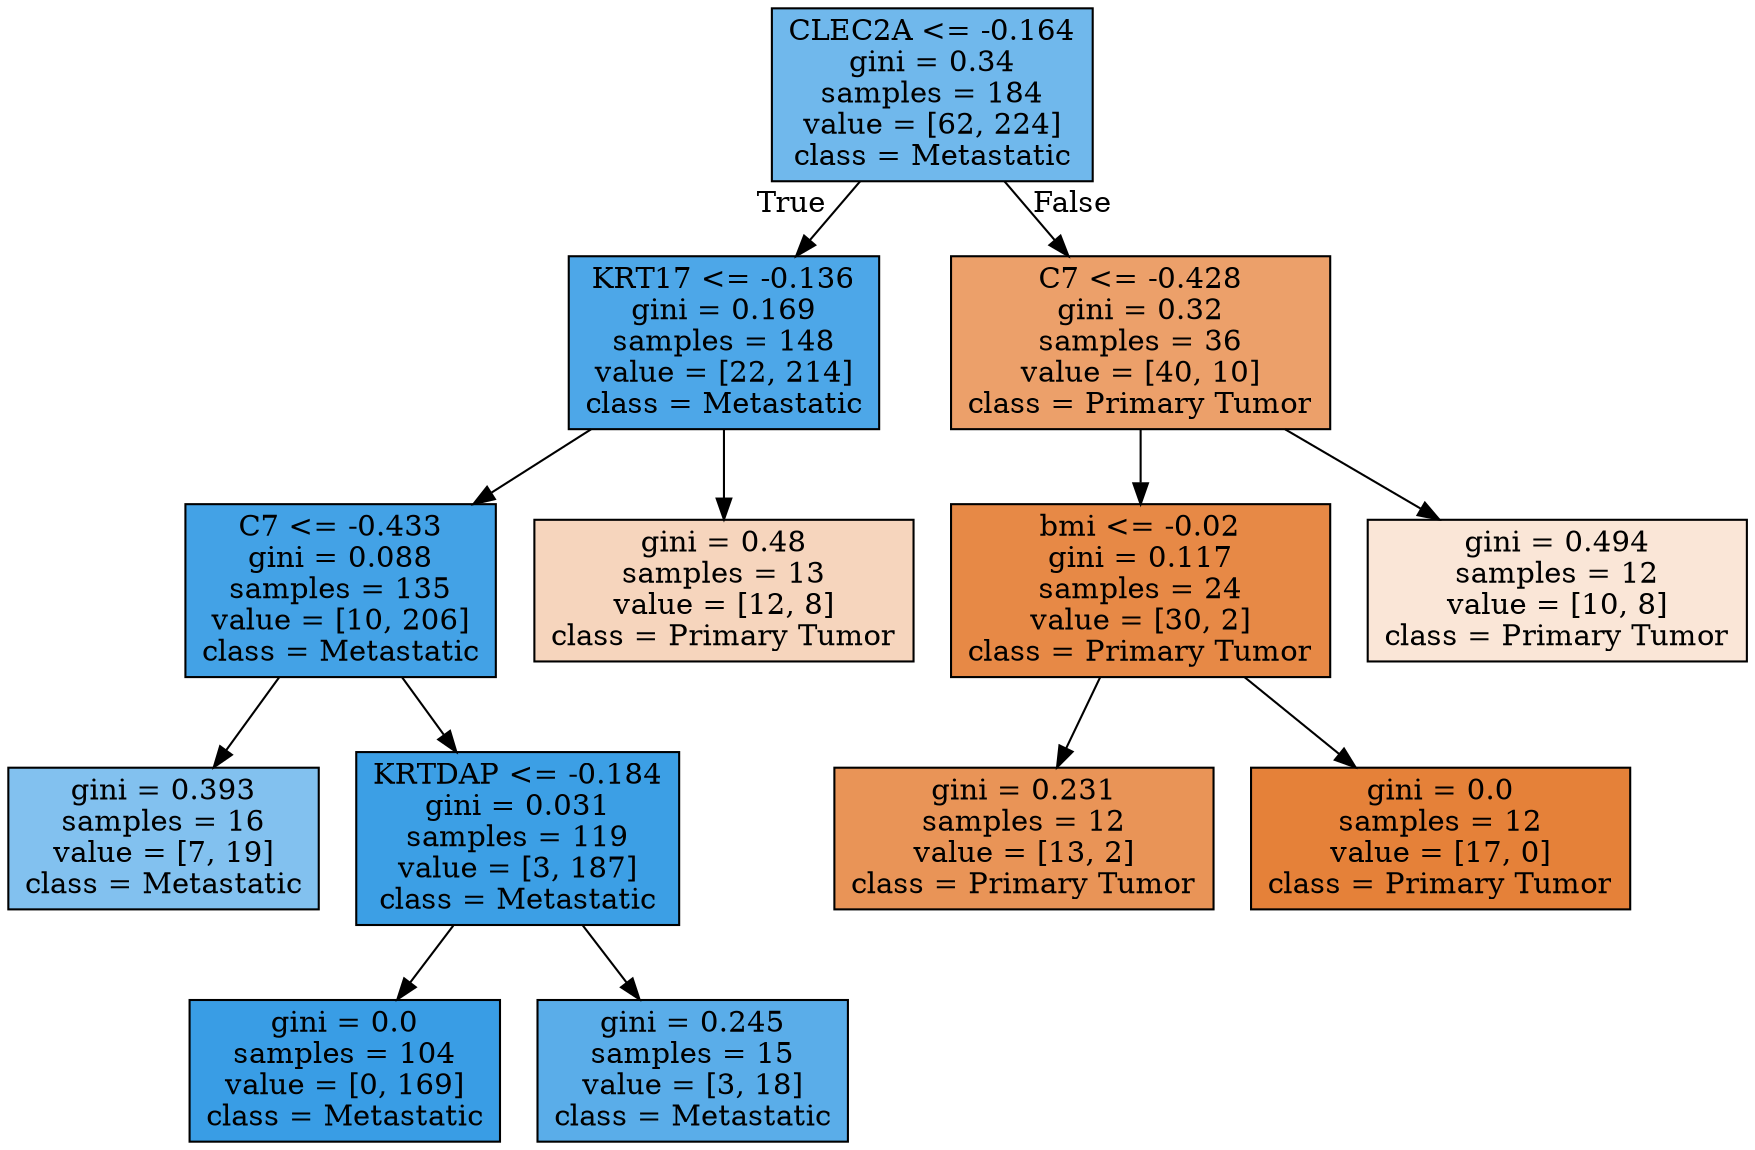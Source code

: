 digraph Tree {
node [shape=box, style="filled", color="black"] ;
0 [label="CLEC2A <= -0.164\ngini = 0.34\nsamples = 184\nvalue = [62, 224]\nclass = Metastatic", fillcolor="#70b8ec"] ;
1 [label="KRT17 <= -0.136\ngini = 0.169\nsamples = 148\nvalue = [22, 214]\nclass = Metastatic", fillcolor="#4da7e8"] ;
0 -> 1 [labeldistance=2.5, labelangle=45, headlabel="True"] ;
2 [label="C7 <= -0.433\ngini = 0.088\nsamples = 135\nvalue = [10, 206]\nclass = Metastatic", fillcolor="#43a2e6"] ;
1 -> 2 ;
3 [label="gini = 0.393\nsamples = 16\nvalue = [7, 19]\nclass = Metastatic", fillcolor="#82c1ef"] ;
2 -> 3 ;
4 [label="KRTDAP <= -0.184\ngini = 0.031\nsamples = 119\nvalue = [3, 187]\nclass = Metastatic", fillcolor="#3c9fe5"] ;
2 -> 4 ;
5 [label="gini = 0.0\nsamples = 104\nvalue = [0, 169]\nclass = Metastatic", fillcolor="#399de5"] ;
4 -> 5 ;
6 [label="gini = 0.245\nsamples = 15\nvalue = [3, 18]\nclass = Metastatic", fillcolor="#5aade9"] ;
4 -> 6 ;
7 [label="gini = 0.48\nsamples = 13\nvalue = [12, 8]\nclass = Primary Tumor", fillcolor="#f6d5bd"] ;
1 -> 7 ;
8 [label="C7 <= -0.428\ngini = 0.32\nsamples = 36\nvalue = [40, 10]\nclass = Primary Tumor", fillcolor="#eca06a"] ;
0 -> 8 [labeldistance=2.5, labelangle=-45, headlabel="False"] ;
9 [label="bmi <= -0.02\ngini = 0.117\nsamples = 24\nvalue = [30, 2]\nclass = Primary Tumor", fillcolor="#e78946"] ;
8 -> 9 ;
10 [label="gini = 0.231\nsamples = 12\nvalue = [13, 2]\nclass = Primary Tumor", fillcolor="#e99457"] ;
9 -> 10 ;
11 [label="gini = 0.0\nsamples = 12\nvalue = [17, 0]\nclass = Primary Tumor", fillcolor="#e58139"] ;
9 -> 11 ;
12 [label="gini = 0.494\nsamples = 12\nvalue = [10, 8]\nclass = Primary Tumor", fillcolor="#fae6d7"] ;
8 -> 12 ;
}
